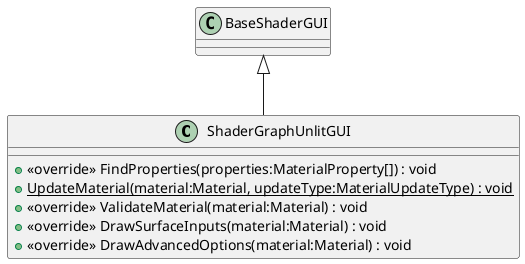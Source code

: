 @startuml
class ShaderGraphUnlitGUI {
    + <<override>> FindProperties(properties:MaterialProperty[]) : void
    + {static} UpdateMaterial(material:Material, updateType:MaterialUpdateType) : void
    + <<override>> ValidateMaterial(material:Material) : void
    + <<override>> DrawSurfaceInputs(material:Material) : void
    + <<override>> DrawAdvancedOptions(material:Material) : void
}
BaseShaderGUI <|-- ShaderGraphUnlitGUI
@enduml

